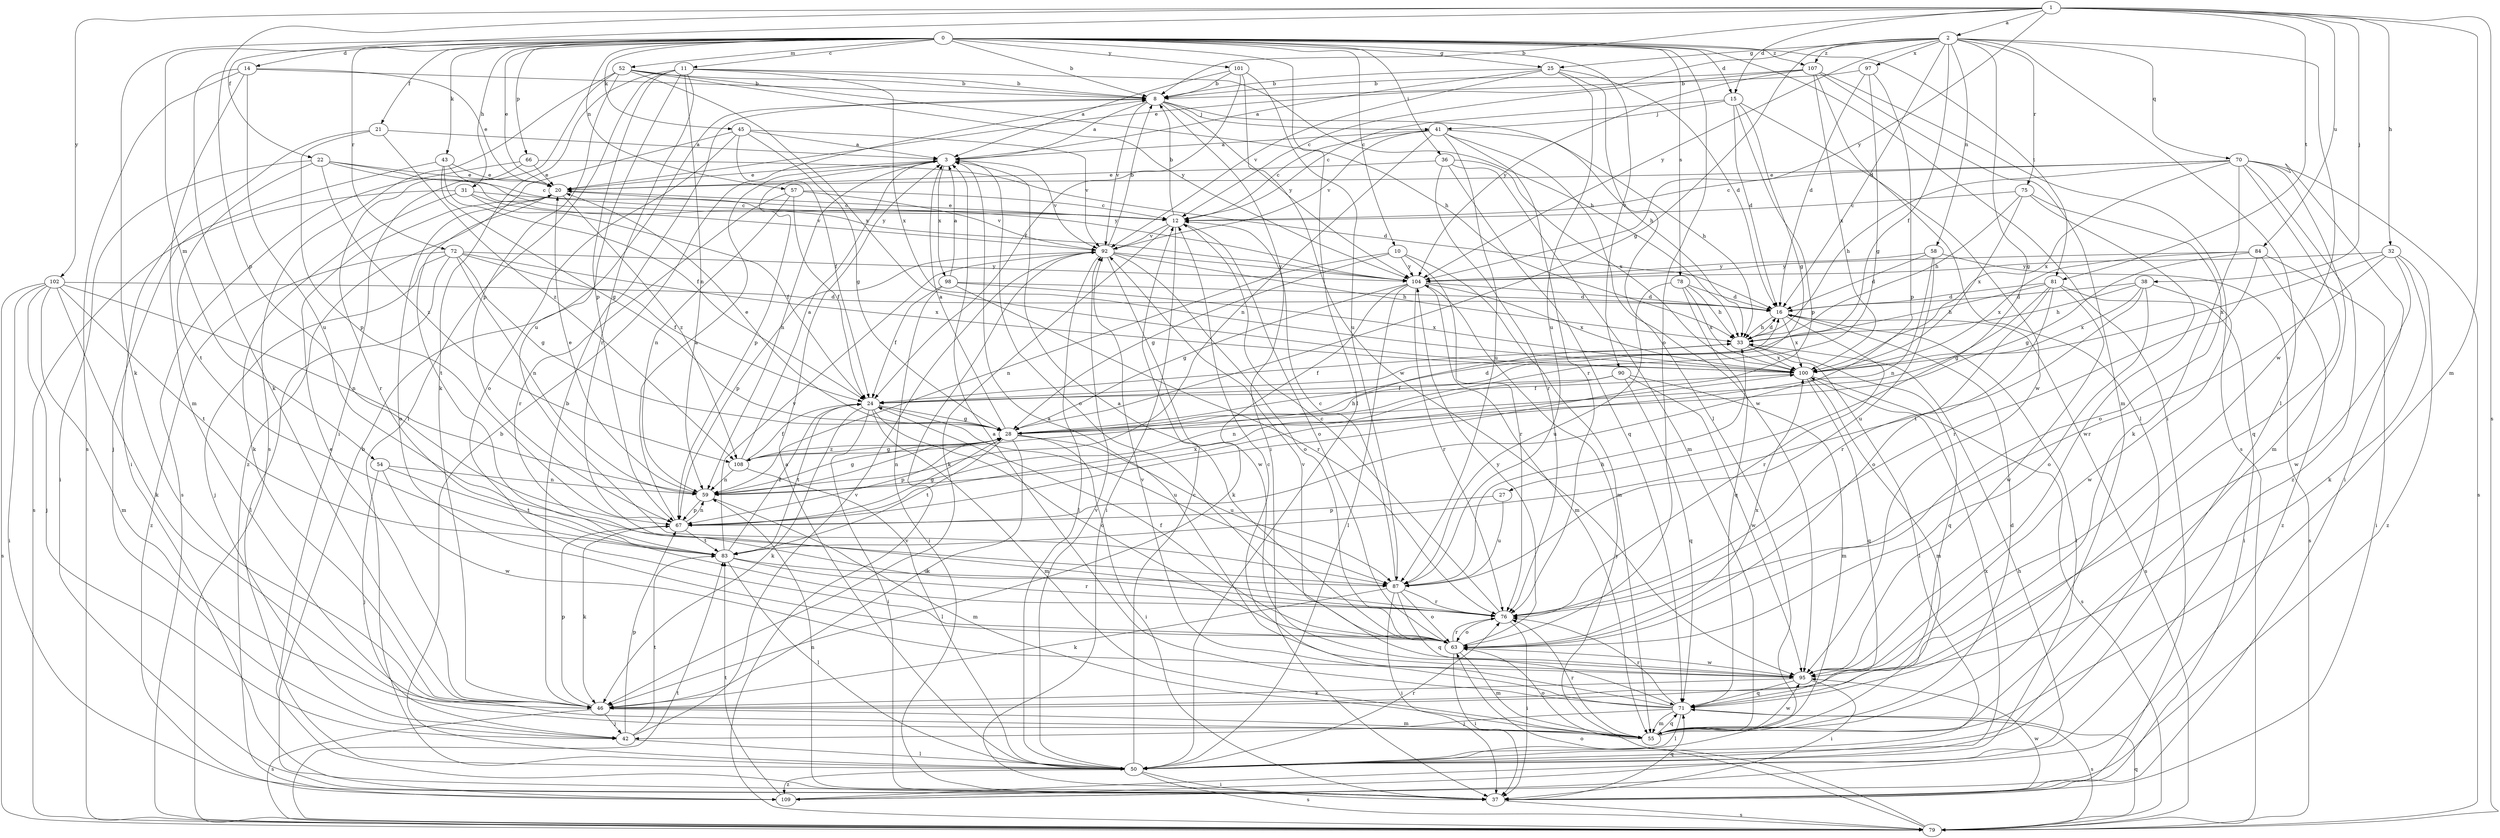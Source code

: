 strict digraph  {
0;
1;
2;
3;
8;
10;
11;
12;
14;
15;
16;
20;
21;
22;
24;
25;
27;
28;
31;
32;
33;
36;
37;
38;
41;
42;
43;
45;
46;
50;
52;
54;
55;
57;
58;
59;
63;
66;
67;
70;
71;
72;
75;
76;
78;
79;
81;
83;
84;
87;
90;
92;
95;
97;
98;
100;
101;
102;
104;
107;
108;
109;
0 -> 8  [label=b];
0 -> 10  [label=c];
0 -> 11  [label=c];
0 -> 14  [label=d];
0 -> 15  [label=d];
0 -> 20  [label=e];
0 -> 21  [label=f];
0 -> 25  [label=g];
0 -> 31  [label=h];
0 -> 36  [label=i];
0 -> 37  [label=i];
0 -> 43  [label=k];
0 -> 45  [label=k];
0 -> 46  [label=k];
0 -> 50  [label=l];
0 -> 52  [label=m];
0 -> 54  [label=m];
0 -> 57  [label=n];
0 -> 63  [label=o];
0 -> 66  [label=p];
0 -> 72  [label=r];
0 -> 78  [label=s];
0 -> 81  [label=t];
0 -> 90  [label=v];
0 -> 101  [label=y];
0 -> 107  [label=z];
1 -> 2  [label=a];
1 -> 8  [label=b];
1 -> 15  [label=d];
1 -> 22  [label=f];
1 -> 32  [label=h];
1 -> 38  [label=j];
1 -> 55  [label=m];
1 -> 67  [label=p];
1 -> 79  [label=s];
1 -> 81  [label=t];
1 -> 84  [label=u];
1 -> 102  [label=y];
1 -> 104  [label=y];
2 -> 16  [label=d];
2 -> 20  [label=e];
2 -> 24  [label=f];
2 -> 25  [label=g];
2 -> 27  [label=g];
2 -> 28  [label=g];
2 -> 50  [label=l];
2 -> 58  [label=n];
2 -> 70  [label=q];
2 -> 75  [label=r];
2 -> 95  [label=w];
2 -> 97  [label=x];
2 -> 104  [label=y];
2 -> 107  [label=z];
3 -> 20  [label=e];
3 -> 59  [label=n];
3 -> 63  [label=o];
3 -> 67  [label=p];
3 -> 92  [label=v];
3 -> 98  [label=x];
8 -> 3  [label=a];
8 -> 33  [label=h];
8 -> 37  [label=i];
8 -> 41  [label=j];
8 -> 92  [label=v];
8 -> 104  [label=y];
10 -> 28  [label=g];
10 -> 55  [label=m];
10 -> 59  [label=n];
10 -> 76  [label=r];
10 -> 104  [label=y];
11 -> 8  [label=b];
11 -> 33  [label=h];
11 -> 46  [label=k];
11 -> 50  [label=l];
11 -> 59  [label=n];
11 -> 67  [label=p];
11 -> 76  [label=r];
11 -> 87  [label=u];
11 -> 100  [label=x];
12 -> 8  [label=b];
12 -> 20  [label=e];
12 -> 37  [label=i];
12 -> 46  [label=k];
12 -> 63  [label=o];
12 -> 92  [label=v];
14 -> 8  [label=b];
14 -> 20  [label=e];
14 -> 46  [label=k];
14 -> 55  [label=m];
14 -> 79  [label=s];
14 -> 87  [label=u];
15 -> 12  [label=c];
15 -> 16  [label=d];
15 -> 28  [label=g];
15 -> 41  [label=j];
15 -> 67  [label=p];
15 -> 95  [label=w];
16 -> 33  [label=h];
16 -> 50  [label=l];
16 -> 76  [label=r];
16 -> 79  [label=s];
16 -> 100  [label=x];
20 -> 12  [label=c];
20 -> 63  [label=o];
20 -> 83  [label=t];
20 -> 108  [label=z];
21 -> 3  [label=a];
21 -> 37  [label=i];
21 -> 67  [label=p];
21 -> 108  [label=z];
22 -> 12  [label=c];
22 -> 20  [label=e];
22 -> 37  [label=i];
22 -> 83  [label=t];
22 -> 104  [label=y];
22 -> 108  [label=z];
24 -> 28  [label=g];
24 -> 37  [label=i];
24 -> 46  [label=k];
24 -> 55  [label=m];
24 -> 63  [label=o];
24 -> 83  [label=t];
24 -> 87  [label=u];
25 -> 3  [label=a];
25 -> 8  [label=b];
25 -> 16  [label=d];
25 -> 50  [label=l];
25 -> 87  [label=u];
25 -> 92  [label=v];
27 -> 67  [label=p];
27 -> 87  [label=u];
28 -> 3  [label=a];
28 -> 16  [label=d];
28 -> 20  [label=e];
28 -> 37  [label=i];
28 -> 46  [label=k];
28 -> 59  [label=n];
28 -> 67  [label=p];
28 -> 83  [label=t];
28 -> 87  [label=u];
28 -> 108  [label=z];
31 -> 12  [label=c];
31 -> 24  [label=f];
31 -> 46  [label=k];
31 -> 79  [label=s];
31 -> 92  [label=v];
32 -> 46  [label=k];
32 -> 76  [label=r];
32 -> 95  [label=w];
32 -> 100  [label=x];
32 -> 104  [label=y];
32 -> 109  [label=z];
33 -> 16  [label=d];
33 -> 24  [label=f];
33 -> 50  [label=l];
33 -> 71  [label=q];
33 -> 100  [label=x];
36 -> 20  [label=e];
36 -> 55  [label=m];
36 -> 71  [label=q];
36 -> 76  [label=r];
36 -> 100  [label=x];
37 -> 59  [label=n];
37 -> 71  [label=q];
37 -> 79  [label=s];
37 -> 95  [label=w];
38 -> 16  [label=d];
38 -> 33  [label=h];
38 -> 63  [label=o];
38 -> 83  [label=t];
38 -> 95  [label=w];
38 -> 100  [label=x];
41 -> 3  [label=a];
41 -> 12  [label=c];
41 -> 33  [label=h];
41 -> 59  [label=n];
41 -> 76  [label=r];
41 -> 87  [label=u];
41 -> 92  [label=v];
41 -> 95  [label=w];
42 -> 50  [label=l];
42 -> 67  [label=p];
42 -> 83  [label=t];
42 -> 92  [label=v];
43 -> 20  [label=e];
43 -> 24  [label=f];
43 -> 28  [label=g];
43 -> 42  [label=j];
43 -> 104  [label=y];
45 -> 3  [label=a];
45 -> 24  [label=f];
45 -> 28  [label=g];
45 -> 63  [label=o];
45 -> 92  [label=v];
45 -> 109  [label=z];
46 -> 8  [label=b];
46 -> 20  [label=e];
46 -> 42  [label=j];
46 -> 55  [label=m];
46 -> 67  [label=p];
46 -> 79  [label=s];
50 -> 3  [label=a];
50 -> 8  [label=b];
50 -> 12  [label=c];
50 -> 37  [label=i];
50 -> 76  [label=r];
50 -> 79  [label=s];
50 -> 92  [label=v];
50 -> 100  [label=x];
50 -> 109  [label=z];
52 -> 8  [label=b];
52 -> 33  [label=h];
52 -> 37  [label=i];
52 -> 67  [label=p];
52 -> 79  [label=s];
52 -> 100  [label=x];
52 -> 104  [label=y];
54 -> 42  [label=j];
54 -> 59  [label=n];
54 -> 83  [label=t];
54 -> 95  [label=w];
55 -> 16  [label=d];
55 -> 63  [label=o];
55 -> 71  [label=q];
55 -> 76  [label=r];
55 -> 95  [label=w];
57 -> 12  [label=c];
57 -> 24  [label=f];
57 -> 59  [label=n];
57 -> 76  [label=r];
57 -> 92  [label=v];
58 -> 16  [label=d];
58 -> 59  [label=n];
58 -> 79  [label=s];
58 -> 87  [label=u];
58 -> 104  [label=y];
59 -> 20  [label=e];
59 -> 28  [label=g];
59 -> 55  [label=m];
59 -> 67  [label=p];
63 -> 3  [label=a];
63 -> 24  [label=f];
63 -> 37  [label=i];
63 -> 55  [label=m];
63 -> 76  [label=r];
63 -> 95  [label=w];
63 -> 100  [label=x];
63 -> 104  [label=y];
66 -> 16  [label=d];
66 -> 20  [label=e];
66 -> 76  [label=r];
66 -> 79  [label=s];
67 -> 3  [label=a];
67 -> 28  [label=g];
67 -> 46  [label=k];
67 -> 59  [label=n];
67 -> 83  [label=t];
67 -> 100  [label=x];
70 -> 12  [label=c];
70 -> 20  [label=e];
70 -> 33  [label=h];
70 -> 37  [label=i];
70 -> 46  [label=k];
70 -> 55  [label=m];
70 -> 71  [label=q];
70 -> 79  [label=s];
70 -> 100  [label=x];
70 -> 109  [label=z];
71 -> 3  [label=a];
71 -> 12  [label=c];
71 -> 42  [label=j];
71 -> 50  [label=l];
71 -> 55  [label=m];
71 -> 76  [label=r];
71 -> 79  [label=s];
71 -> 92  [label=v];
72 -> 24  [label=f];
72 -> 28  [label=g];
72 -> 42  [label=j];
72 -> 50  [label=l];
72 -> 59  [label=n];
72 -> 100  [label=x];
72 -> 104  [label=y];
72 -> 109  [label=z];
75 -> 12  [label=c];
75 -> 33  [label=h];
75 -> 63  [label=o];
75 -> 95  [label=w];
75 -> 100  [label=x];
76 -> 12  [label=c];
76 -> 37  [label=i];
76 -> 63  [label=o];
78 -> 16  [label=d];
78 -> 33  [label=h];
78 -> 71  [label=q];
78 -> 87  [label=u];
78 -> 100  [label=x];
79 -> 63  [label=o];
79 -> 71  [label=q];
79 -> 83  [label=t];
79 -> 92  [label=v];
79 -> 104  [label=y];
81 -> 16  [label=d];
81 -> 28  [label=g];
81 -> 33  [label=h];
81 -> 37  [label=i];
81 -> 63  [label=o];
81 -> 76  [label=r];
81 -> 95  [label=w];
83 -> 24  [label=f];
83 -> 50  [label=l];
83 -> 76  [label=r];
83 -> 87  [label=u];
83 -> 92  [label=v];
84 -> 28  [label=g];
84 -> 37  [label=i];
84 -> 76  [label=r];
84 -> 100  [label=x];
84 -> 104  [label=y];
84 -> 109  [label=z];
87 -> 12  [label=c];
87 -> 33  [label=h];
87 -> 37  [label=i];
87 -> 46  [label=k];
87 -> 63  [label=o];
87 -> 71  [label=q];
87 -> 76  [label=r];
90 -> 24  [label=f];
90 -> 55  [label=m];
90 -> 59  [label=n];
90 -> 71  [label=q];
90 -> 95  [label=w];
92 -> 8  [label=b];
92 -> 33  [label=h];
92 -> 50  [label=l];
92 -> 63  [label=o];
92 -> 67  [label=p];
92 -> 95  [label=w];
92 -> 104  [label=y];
95 -> 3  [label=a];
95 -> 37  [label=i];
95 -> 46  [label=k];
95 -> 71  [label=q];
95 -> 92  [label=v];
97 -> 8  [label=b];
97 -> 16  [label=d];
97 -> 28  [label=g];
97 -> 67  [label=p];
98 -> 3  [label=a];
98 -> 16  [label=d];
98 -> 24  [label=f];
98 -> 37  [label=i];
98 -> 76  [label=r];
98 -> 100  [label=x];
100 -> 24  [label=f];
100 -> 55  [label=m];
100 -> 71  [label=q];
100 -> 79  [label=s];
101 -> 3  [label=a];
101 -> 8  [label=b];
101 -> 24  [label=f];
101 -> 87  [label=u];
101 -> 95  [label=w];
102 -> 16  [label=d];
102 -> 37  [label=i];
102 -> 42  [label=j];
102 -> 46  [label=k];
102 -> 55  [label=m];
102 -> 59  [label=n];
102 -> 79  [label=s];
102 -> 83  [label=t];
104 -> 16  [label=d];
104 -> 28  [label=g];
104 -> 46  [label=k];
104 -> 50  [label=l];
104 -> 55  [label=m];
104 -> 76  [label=r];
104 -> 100  [label=x];
107 -> 8  [label=b];
107 -> 12  [label=c];
107 -> 50  [label=l];
107 -> 55  [label=m];
107 -> 79  [label=s];
107 -> 100  [label=x];
107 -> 104  [label=y];
108 -> 3  [label=a];
108 -> 24  [label=f];
108 -> 28  [label=g];
108 -> 33  [label=h];
108 -> 50  [label=l];
108 -> 59  [label=n];
109 -> 8  [label=b];
109 -> 33  [label=h];
109 -> 83  [label=t];
}
